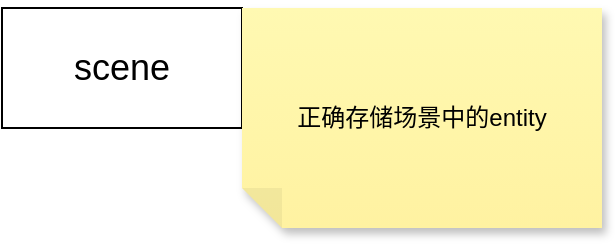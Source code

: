 <mxfile version="26.0.1">
  <diagram name="第 1 页" id="xkcvCvYSHueJZjlItUqr">
    <mxGraphModel dx="1034" dy="529" grid="1" gridSize="10" guides="1" tooltips="1" connect="1" arrows="1" fold="1" page="1" pageScale="1" pageWidth="827" pageHeight="1169" math="0" shadow="0">
      <root>
        <mxCell id="0" />
        <mxCell id="1" parent="0" />
        <mxCell id="0qVoOF7eVtYllXn2PhH6-1" value="&lt;font style=&quot;font-size: 18px;&quot;&gt;scene&lt;/font&gt;" style="rounded=0;whiteSpace=wrap;html=1;" vertex="1" parent="1">
          <mxGeometry x="180" y="140" width="120" height="60" as="geometry" />
        </mxCell>
        <mxCell id="0qVoOF7eVtYllXn2PhH6-2" value="正确存储场景中的entity" style="shape=note;whiteSpace=wrap;html=1;backgroundOutline=1;fontColor=#000000;darkOpacity=0.05;fillColor=#FFF9B2;strokeColor=none;fillStyle=solid;direction=west;gradientDirection=north;gradientColor=#FFF2A1;shadow=1;size=20;pointerEvents=1;" vertex="1" parent="1">
          <mxGeometry x="300" y="140" width="180" height="110" as="geometry" />
        </mxCell>
      </root>
    </mxGraphModel>
  </diagram>
</mxfile>
